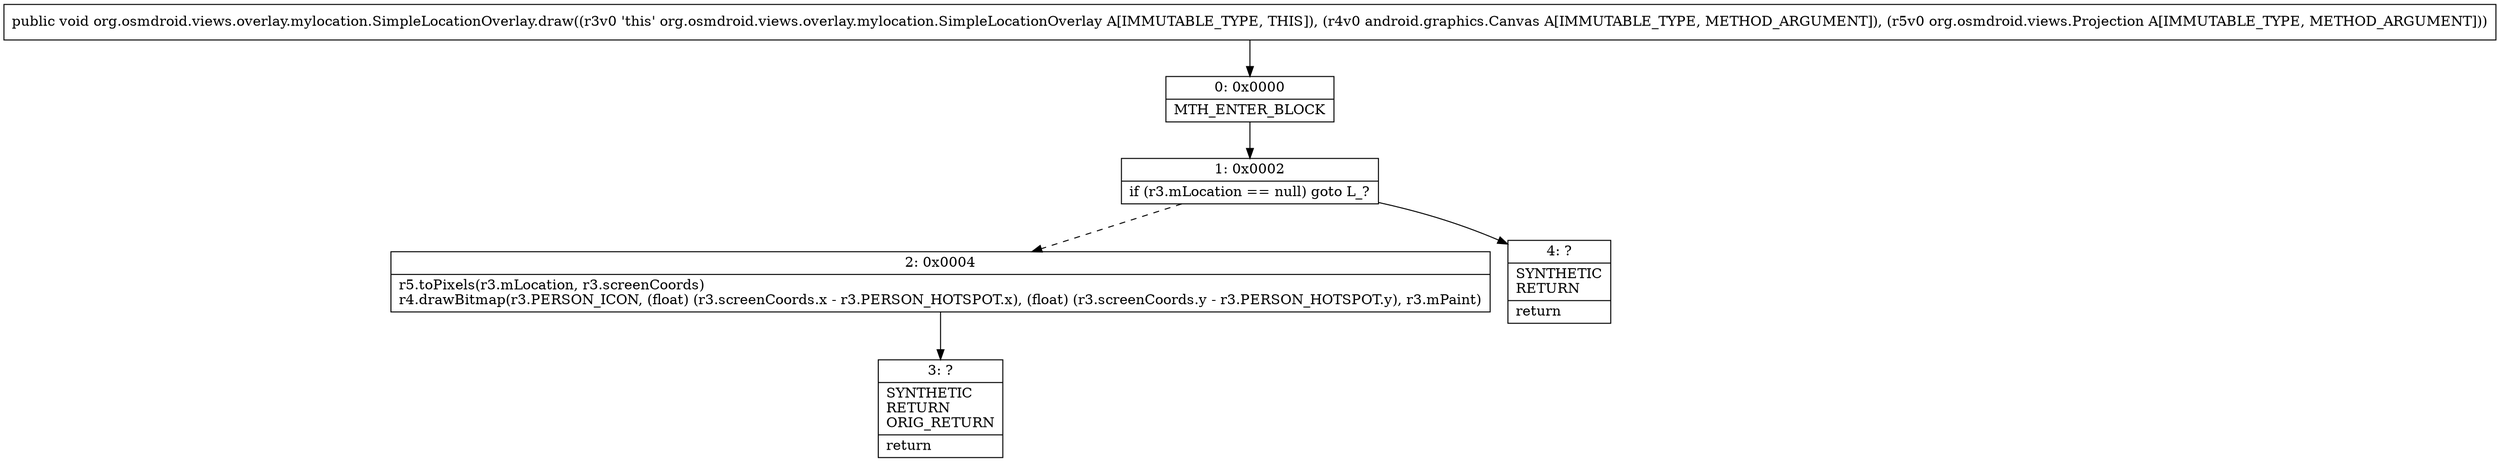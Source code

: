 digraph "CFG fororg.osmdroid.views.overlay.mylocation.SimpleLocationOverlay.draw(Landroid\/graphics\/Canvas;Lorg\/osmdroid\/views\/Projection;)V" {
Node_0 [shape=record,label="{0\:\ 0x0000|MTH_ENTER_BLOCK\l}"];
Node_1 [shape=record,label="{1\:\ 0x0002|if (r3.mLocation == null) goto L_?\l}"];
Node_2 [shape=record,label="{2\:\ 0x0004|r5.toPixels(r3.mLocation, r3.screenCoords)\lr4.drawBitmap(r3.PERSON_ICON, (float) (r3.screenCoords.x \- r3.PERSON_HOTSPOT.x), (float) (r3.screenCoords.y \- r3.PERSON_HOTSPOT.y), r3.mPaint)\l}"];
Node_3 [shape=record,label="{3\:\ ?|SYNTHETIC\lRETURN\lORIG_RETURN\l|return\l}"];
Node_4 [shape=record,label="{4\:\ ?|SYNTHETIC\lRETURN\l|return\l}"];
MethodNode[shape=record,label="{public void org.osmdroid.views.overlay.mylocation.SimpleLocationOverlay.draw((r3v0 'this' org.osmdroid.views.overlay.mylocation.SimpleLocationOverlay A[IMMUTABLE_TYPE, THIS]), (r4v0 android.graphics.Canvas A[IMMUTABLE_TYPE, METHOD_ARGUMENT]), (r5v0 org.osmdroid.views.Projection A[IMMUTABLE_TYPE, METHOD_ARGUMENT])) }"];
MethodNode -> Node_0;
Node_0 -> Node_1;
Node_1 -> Node_2[style=dashed];
Node_1 -> Node_4;
Node_2 -> Node_3;
}

